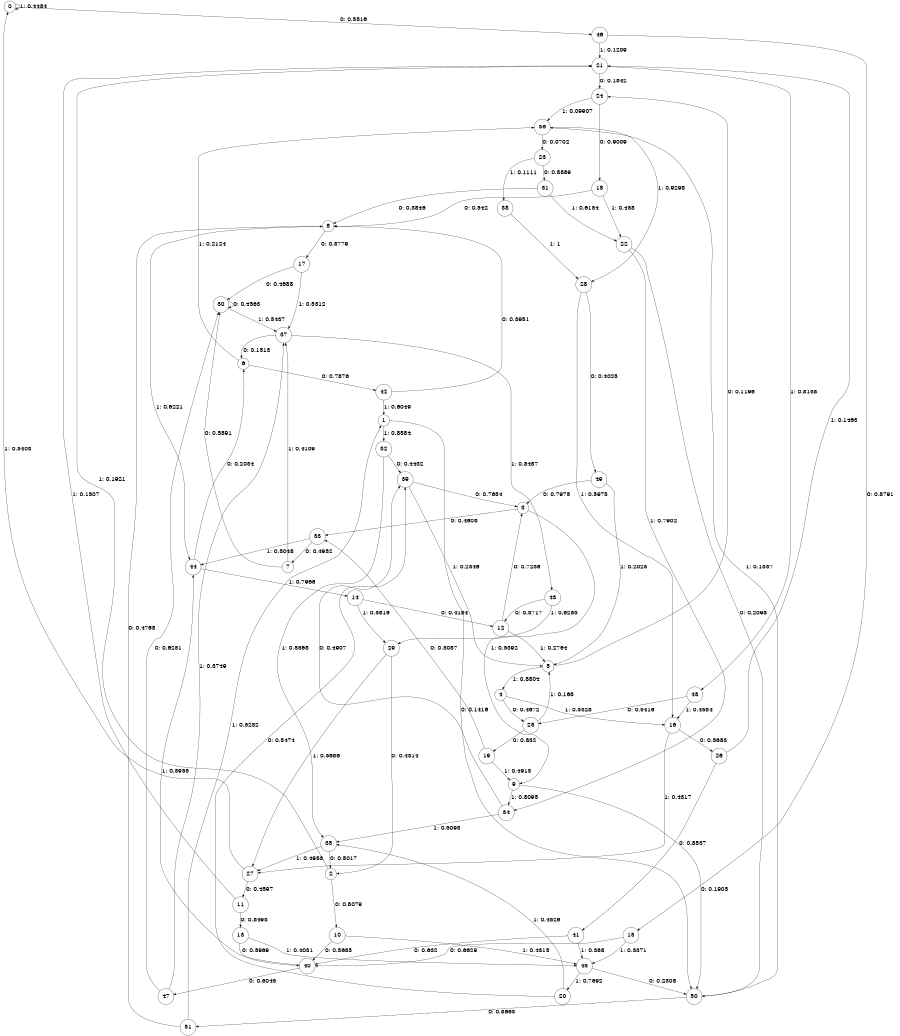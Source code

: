 digraph "ch34randomL7" {
size = "6,8.5";
ratio = "fill";
node [shape = circle];
node [fontsize = 24];
edge [fontsize = 24];
0 -> 46 [label = "0: 0.5516   "];
0 -> 0 [label = "1: 0.4484   "];
1 -> 50 [label = "0: 0.1416   "];
1 -> 32 [label = "1: 0.8584   "];
2 -> 10 [label = "0: 0.8079   "];
2 -> 21 [label = "1: 0.1921   "];
3 -> 33 [label = "0: 0.4608   "];
3 -> 9 [label = "1: 0.5392   "];
4 -> 25 [label = "0: 0.4672   "];
4 -> 16 [label = "1: 0.5328   "];
5 -> 24 [label = "0: 0.1196   "];
5 -> 4 [label = "1: 0.8804   "];
6 -> 42 [label = "0: 0.7876   "];
6 -> 36 [label = "1: 0.2124   "];
7 -> 30 [label = "0: 0.5891   "];
7 -> 37 [label = "1: 0.4109   "];
8 -> 17 [label = "0: 0.3779   "];
8 -> 44 [label = "1: 0.6221   "];
9 -> 50 [label = "0: 0.1905   "];
9 -> 34 [label = "1: 0.8095   "];
10 -> 40 [label = "0: 0.5685   "];
10 -> 45 [label = "1: 0.4315   "];
11 -> 13 [label = "0: 0.8493   "];
11 -> 21 [label = "1: 0.1507   "];
12 -> 3 [label = "0: 0.7236   "];
12 -> 5 [label = "1: 0.2764   "];
13 -> 40 [label = "0: 0.5969   "];
13 -> 45 [label = "1: 0.4031   "];
14 -> 12 [label = "0: 0.4184   "];
14 -> 29 [label = "1: 0.5816   "];
15 -> 40 [label = "0: 0.6629   "];
15 -> 45 [label = "1: 0.3371   "];
16 -> 26 [label = "0: 0.5683   "];
16 -> 27 [label = "1: 0.4317   "];
17 -> 30 [label = "0: 0.4688   "];
17 -> 37 [label = "1: 0.5312   "];
18 -> 8 [label = "0: 0.542    "];
18 -> 22 [label = "1: 0.458    "];
19 -> 33 [label = "0: 0.5087   "];
19 -> 9 [label = "1: 0.4913   "];
20 -> 39 [label = "0: 0.5474   "];
20 -> 35 [label = "1: 0.4526   "];
21 -> 24 [label = "0: 0.1842   "];
21 -> 48 [label = "1: 0.8158   "];
22 -> 50 [label = "0: 0.2098   "];
22 -> 34 [label = "1: 0.7902   "];
23 -> 31 [label = "0: 0.8889   "];
23 -> 38 [label = "1: 0.1111   "];
24 -> 18 [label = "0: 0.9009   "];
24 -> 36 [label = "1: 0.09907  "];
25 -> 19 [label = "0: 0.832    "];
25 -> 5 [label = "1: 0.168    "];
26 -> 41 [label = "0: 0.8537   "];
26 -> 21 [label = "1: 0.1463   "];
27 -> 11 [label = "0: 0.4597   "];
27 -> 0 [label = "1: 0.5403   "];
28 -> 49 [label = "0: 0.4025   "];
28 -> 16 [label = "1: 0.5975   "];
29 -> 2 [label = "0: 0.4314   "];
29 -> 27 [label = "1: 0.5686   "];
30 -> 30 [label = "0: 0.4563   "];
30 -> 37 [label = "1: 0.5437   "];
31 -> 8 [label = "0: 0.3846   "];
31 -> 22 [label = "1: 0.6154   "];
32 -> 39 [label = "0: 0.4432   "];
32 -> 35 [label = "1: 0.5568   "];
33 -> 7 [label = "0: 0.4952   "];
33 -> 44 [label = "1: 0.5048   "];
34 -> 39 [label = "0: 0.4907   "];
34 -> 35 [label = "1: 0.5093   "];
35 -> 2 [label = "0: 0.5017   "];
35 -> 27 [label = "1: 0.4983   "];
36 -> 23 [label = "0: 0.0702   "];
36 -> 28 [label = "1: 0.9298   "];
37 -> 6 [label = "0: 0.1513   "];
37 -> 43 [label = "1: 0.8487   "];
38 -> 28 [label = "1: 1        "];
39 -> 3 [label = "0: 0.7654   "];
39 -> 5 [label = "1: 0.2346   "];
40 -> 47 [label = "0: 0.6045   "];
40 -> 44 [label = "1: 0.3955   "];
41 -> 40 [label = "0: 0.632    "];
41 -> 45 [label = "1: 0.368    "];
42 -> 8 [label = "0: 0.3951   "];
42 -> 1 [label = "1: 0.6049   "];
43 -> 12 [label = "0: 0.3717   "];
43 -> 29 [label = "1: 0.6283   "];
44 -> 6 [label = "0: 0.2034   "];
44 -> 14 [label = "1: 0.7966   "];
45 -> 50 [label = "0: 0.2308   "];
45 -> 20 [label = "1: 0.7692   "];
46 -> 15 [label = "0: 0.8791   "];
46 -> 21 [label = "1: 0.1209   "];
47 -> 30 [label = "0: 0.6251   "];
47 -> 37 [label = "1: 0.3749   "];
48 -> 25 [label = "0: 0.5416   "];
48 -> 16 [label = "1: 0.4584   "];
49 -> 3 [label = "0: 0.7975   "];
49 -> 5 [label = "1: 0.2025   "];
50 -> 51 [label = "0: 0.8663   "];
50 -> 36 [label = "1: 0.1337   "];
51 -> 8 [label = "0: 0.4768   "];
51 -> 1 [label = "1: 0.5232   "];
}